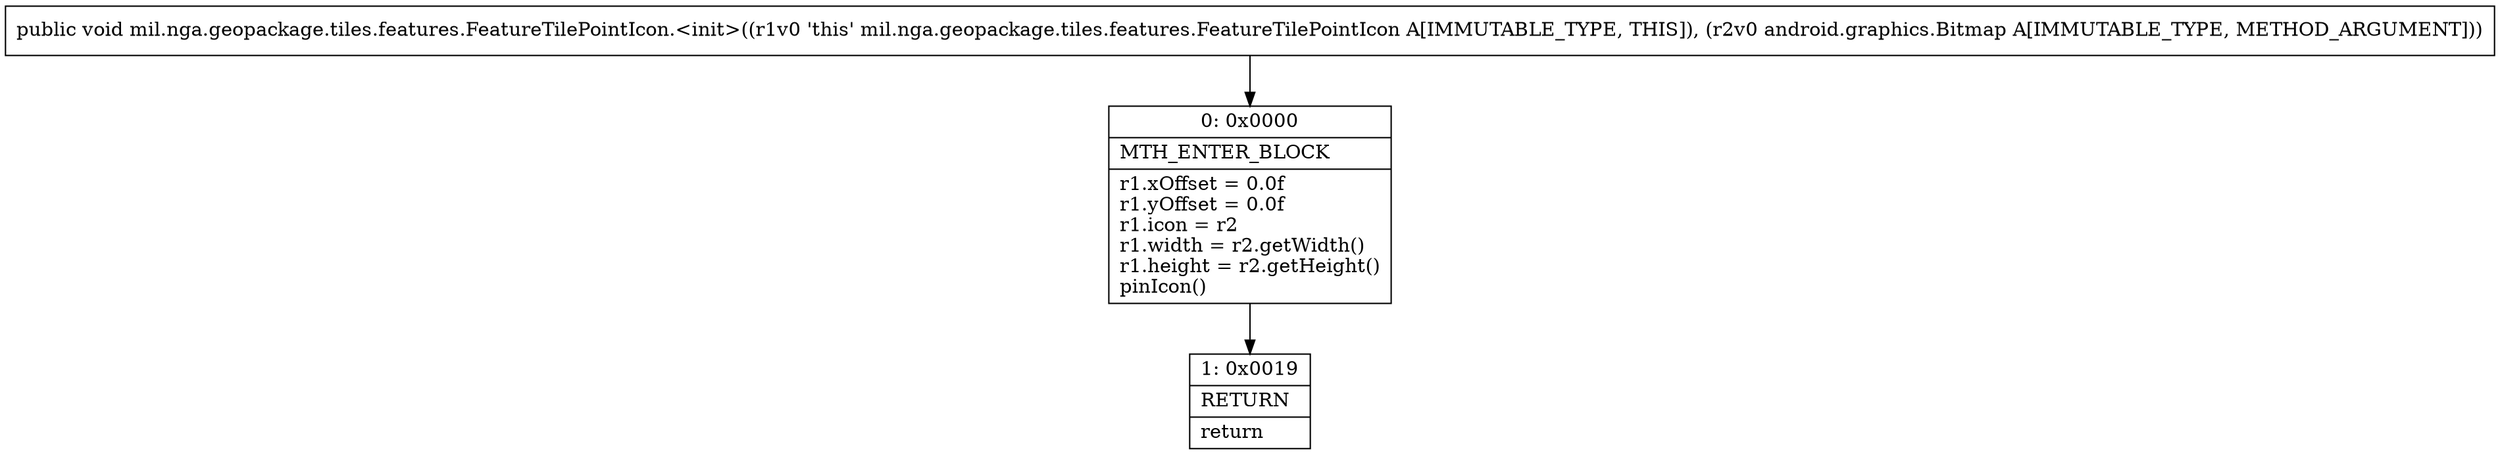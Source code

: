 digraph "CFG formil.nga.geopackage.tiles.features.FeatureTilePointIcon.\<init\>(Landroid\/graphics\/Bitmap;)V" {
Node_0 [shape=record,label="{0\:\ 0x0000|MTH_ENTER_BLOCK\l|r1.xOffset = 0.0f\lr1.yOffset = 0.0f\lr1.icon = r2\lr1.width = r2.getWidth()\lr1.height = r2.getHeight()\lpinIcon()\l}"];
Node_1 [shape=record,label="{1\:\ 0x0019|RETURN\l|return\l}"];
MethodNode[shape=record,label="{public void mil.nga.geopackage.tiles.features.FeatureTilePointIcon.\<init\>((r1v0 'this' mil.nga.geopackage.tiles.features.FeatureTilePointIcon A[IMMUTABLE_TYPE, THIS]), (r2v0 android.graphics.Bitmap A[IMMUTABLE_TYPE, METHOD_ARGUMENT])) }"];
MethodNode -> Node_0;
Node_0 -> Node_1;
}

